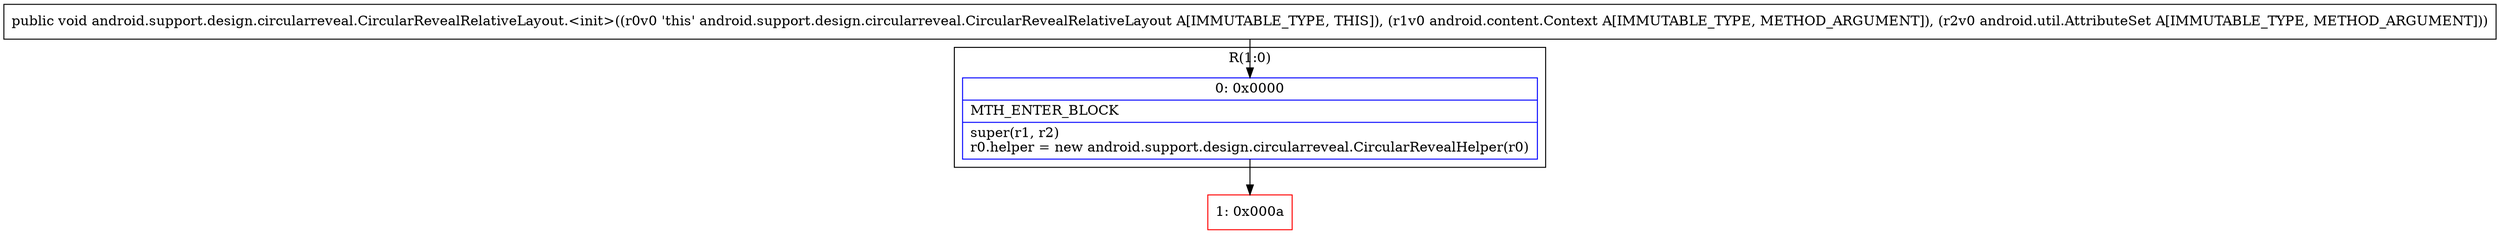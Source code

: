 digraph "CFG forandroid.support.design.circularreveal.CircularRevealRelativeLayout.\<init\>(Landroid\/content\/Context;Landroid\/util\/AttributeSet;)V" {
subgraph cluster_Region_1895271516 {
label = "R(1:0)";
node [shape=record,color=blue];
Node_0 [shape=record,label="{0\:\ 0x0000|MTH_ENTER_BLOCK\l|super(r1, r2)\lr0.helper = new android.support.design.circularreveal.CircularRevealHelper(r0)\l}"];
}
Node_1 [shape=record,color=red,label="{1\:\ 0x000a}"];
MethodNode[shape=record,label="{public void android.support.design.circularreveal.CircularRevealRelativeLayout.\<init\>((r0v0 'this' android.support.design.circularreveal.CircularRevealRelativeLayout A[IMMUTABLE_TYPE, THIS]), (r1v0 android.content.Context A[IMMUTABLE_TYPE, METHOD_ARGUMENT]), (r2v0 android.util.AttributeSet A[IMMUTABLE_TYPE, METHOD_ARGUMENT])) }"];
MethodNode -> Node_0;
Node_0 -> Node_1;
}

